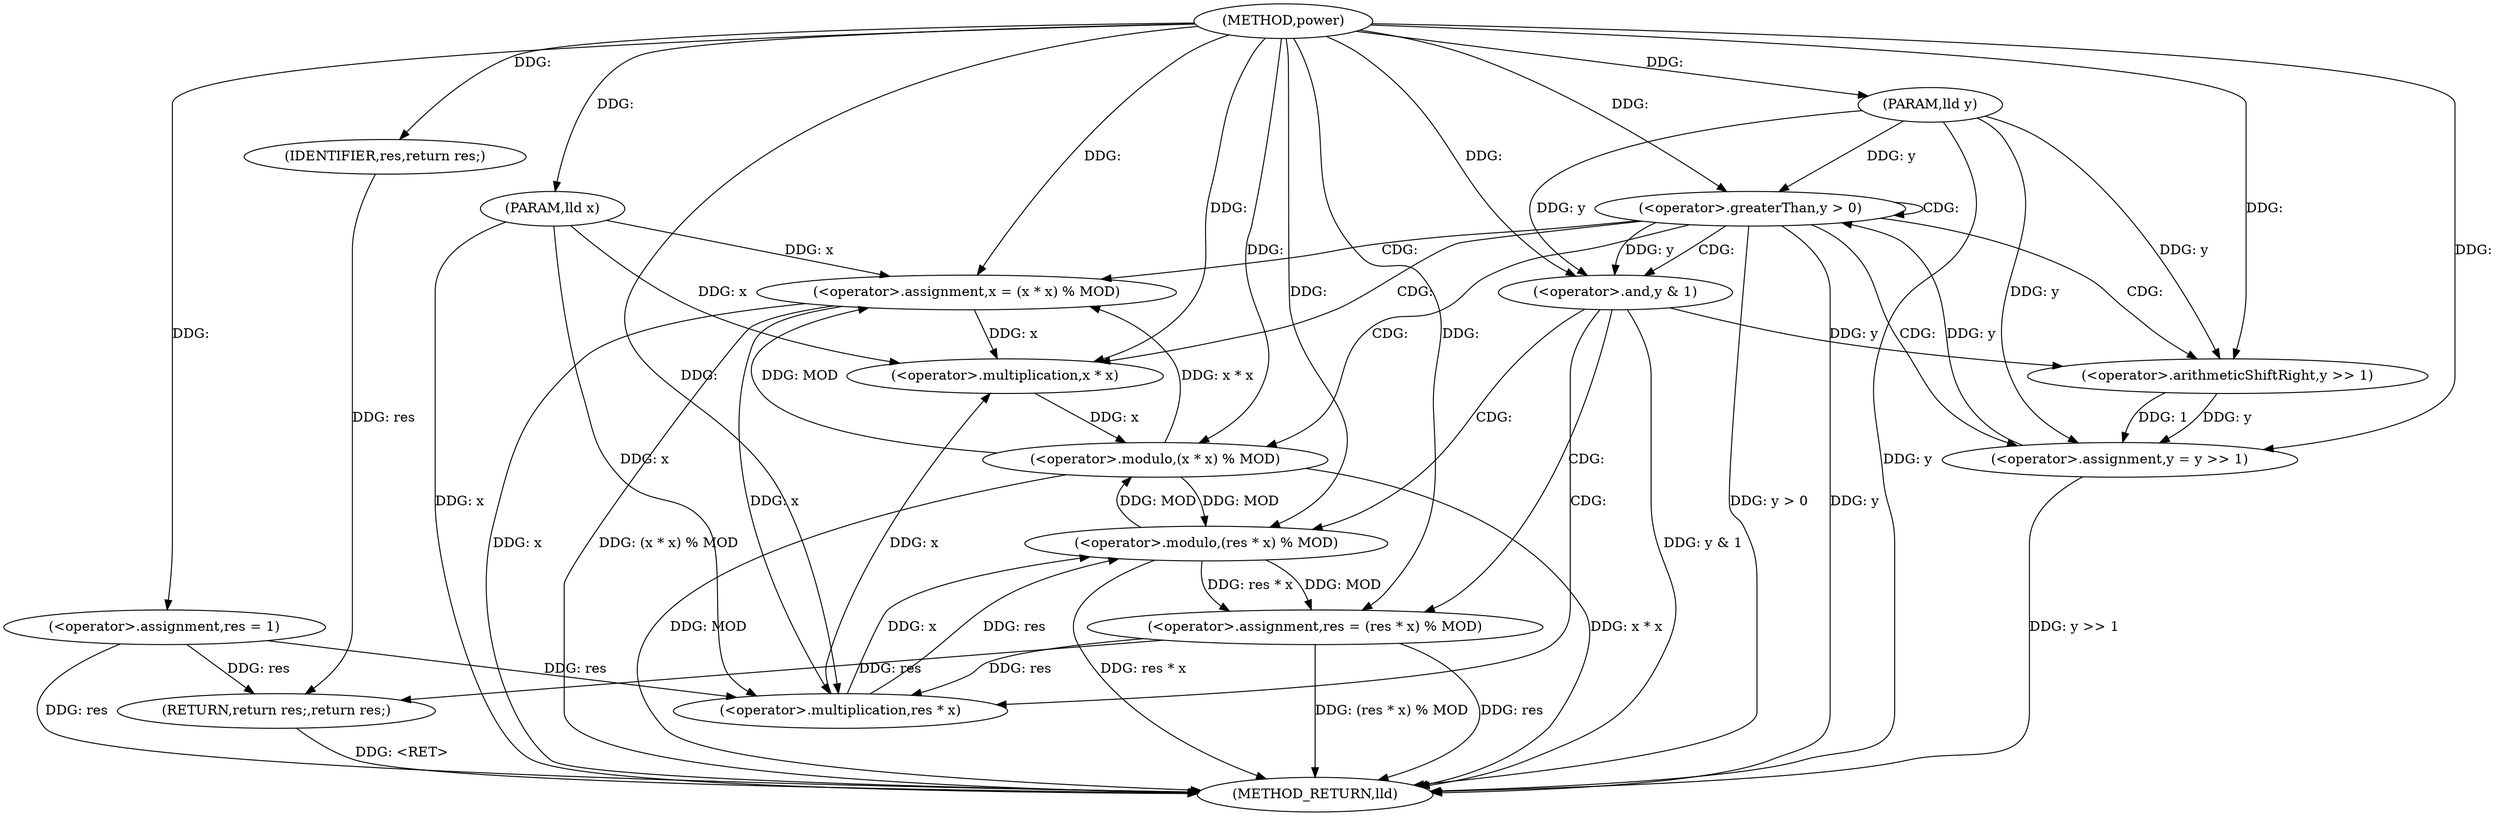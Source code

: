 digraph "power" {  
"1000122" [label = "(METHOD,power)" ]
"1000160" [label = "(METHOD_RETURN,lld)" ]
"1000123" [label = "(PARAM,lld x)" ]
"1000124" [label = "(PARAM,lld y)" ]
"1000127" [label = "(<operator>.assignment,res = 1)" ]
"1000158" [label = "(RETURN,return res;,return res;)" ]
"1000131" [label = "(<operator>.greaterThan,y > 0)" ]
"1000159" [label = "(IDENTIFIER,res,return res;)" ]
"1000146" [label = "(<operator>.assignment,y = y >> 1)" ]
"1000151" [label = "(<operator>.assignment,x = (x * x) % MOD)" ]
"1000136" [label = "(<operator>.and,y & 1)" ]
"1000139" [label = "(<operator>.assignment,res = (res * x) % MOD)" ]
"1000148" [label = "(<operator>.arithmeticShiftRight,y >> 1)" ]
"1000153" [label = "(<operator>.modulo,(x * x) % MOD)" ]
"1000141" [label = "(<operator>.modulo,(res * x) % MOD)" ]
"1000154" [label = "(<operator>.multiplication,x * x)" ]
"1000142" [label = "(<operator>.multiplication,res * x)" ]
  "1000158" -> "1000160"  [ label = "DDG: <RET>"] 
  "1000123" -> "1000160"  [ label = "DDG: x"] 
  "1000124" -> "1000160"  [ label = "DDG: y"] 
  "1000127" -> "1000160"  [ label = "DDG: res"] 
  "1000131" -> "1000160"  [ label = "DDG: y"] 
  "1000131" -> "1000160"  [ label = "DDG: y > 0"] 
  "1000136" -> "1000160"  [ label = "DDG: y & 1"] 
  "1000139" -> "1000160"  [ label = "DDG: res"] 
  "1000141" -> "1000160"  [ label = "DDG: res * x"] 
  "1000139" -> "1000160"  [ label = "DDG: (res * x) % MOD"] 
  "1000146" -> "1000160"  [ label = "DDG: y >> 1"] 
  "1000151" -> "1000160"  [ label = "DDG: x"] 
  "1000153" -> "1000160"  [ label = "DDG: x * x"] 
  "1000153" -> "1000160"  [ label = "DDG: MOD"] 
  "1000151" -> "1000160"  [ label = "DDG: (x * x) % MOD"] 
  "1000122" -> "1000123"  [ label = "DDG: "] 
  "1000122" -> "1000124"  [ label = "DDG: "] 
  "1000122" -> "1000127"  [ label = "DDG: "] 
  "1000159" -> "1000158"  [ label = "DDG: res"] 
  "1000127" -> "1000158"  [ label = "DDG: res"] 
  "1000139" -> "1000158"  [ label = "DDG: res"] 
  "1000122" -> "1000159"  [ label = "DDG: "] 
  "1000146" -> "1000131"  [ label = "DDG: y"] 
  "1000124" -> "1000131"  [ label = "DDG: y"] 
  "1000122" -> "1000131"  [ label = "DDG: "] 
  "1000148" -> "1000146"  [ label = "DDG: 1"] 
  "1000148" -> "1000146"  [ label = "DDG: y"] 
  "1000153" -> "1000151"  [ label = "DDG: x * x"] 
  "1000153" -> "1000151"  [ label = "DDG: MOD"] 
  "1000141" -> "1000139"  [ label = "DDG: res * x"] 
  "1000141" -> "1000139"  [ label = "DDG: MOD"] 
  "1000124" -> "1000146"  [ label = "DDG: y"] 
  "1000122" -> "1000146"  [ label = "DDG: "] 
  "1000123" -> "1000151"  [ label = "DDG: x"] 
  "1000122" -> "1000151"  [ label = "DDG: "] 
  "1000131" -> "1000136"  [ label = "DDG: y"] 
  "1000124" -> "1000136"  [ label = "DDG: y"] 
  "1000122" -> "1000136"  [ label = "DDG: "] 
  "1000122" -> "1000139"  [ label = "DDG: "] 
  "1000136" -> "1000148"  [ label = "DDG: y"] 
  "1000124" -> "1000148"  [ label = "DDG: y"] 
  "1000122" -> "1000148"  [ label = "DDG: "] 
  "1000154" -> "1000153"  [ label = "DDG: x"] 
  "1000141" -> "1000153"  [ label = "DDG: MOD"] 
  "1000122" -> "1000153"  [ label = "DDG: "] 
  "1000142" -> "1000141"  [ label = "DDG: res"] 
  "1000142" -> "1000141"  [ label = "DDG: x"] 
  "1000153" -> "1000141"  [ label = "DDG: MOD"] 
  "1000122" -> "1000141"  [ label = "DDG: "] 
  "1000142" -> "1000154"  [ label = "DDG: x"] 
  "1000151" -> "1000154"  [ label = "DDG: x"] 
  "1000123" -> "1000154"  [ label = "DDG: x"] 
  "1000122" -> "1000154"  [ label = "DDG: "] 
  "1000127" -> "1000142"  [ label = "DDG: res"] 
  "1000139" -> "1000142"  [ label = "DDG: res"] 
  "1000122" -> "1000142"  [ label = "DDG: "] 
  "1000151" -> "1000142"  [ label = "DDG: x"] 
  "1000123" -> "1000142"  [ label = "DDG: x"] 
  "1000131" -> "1000153"  [ label = "CDG: "] 
  "1000131" -> "1000131"  [ label = "CDG: "] 
  "1000131" -> "1000154"  [ label = "CDG: "] 
  "1000131" -> "1000151"  [ label = "CDG: "] 
  "1000131" -> "1000148"  [ label = "CDG: "] 
  "1000131" -> "1000146"  [ label = "CDG: "] 
  "1000131" -> "1000136"  [ label = "CDG: "] 
  "1000136" -> "1000142"  [ label = "CDG: "] 
  "1000136" -> "1000141"  [ label = "CDG: "] 
  "1000136" -> "1000139"  [ label = "CDG: "] 
}
